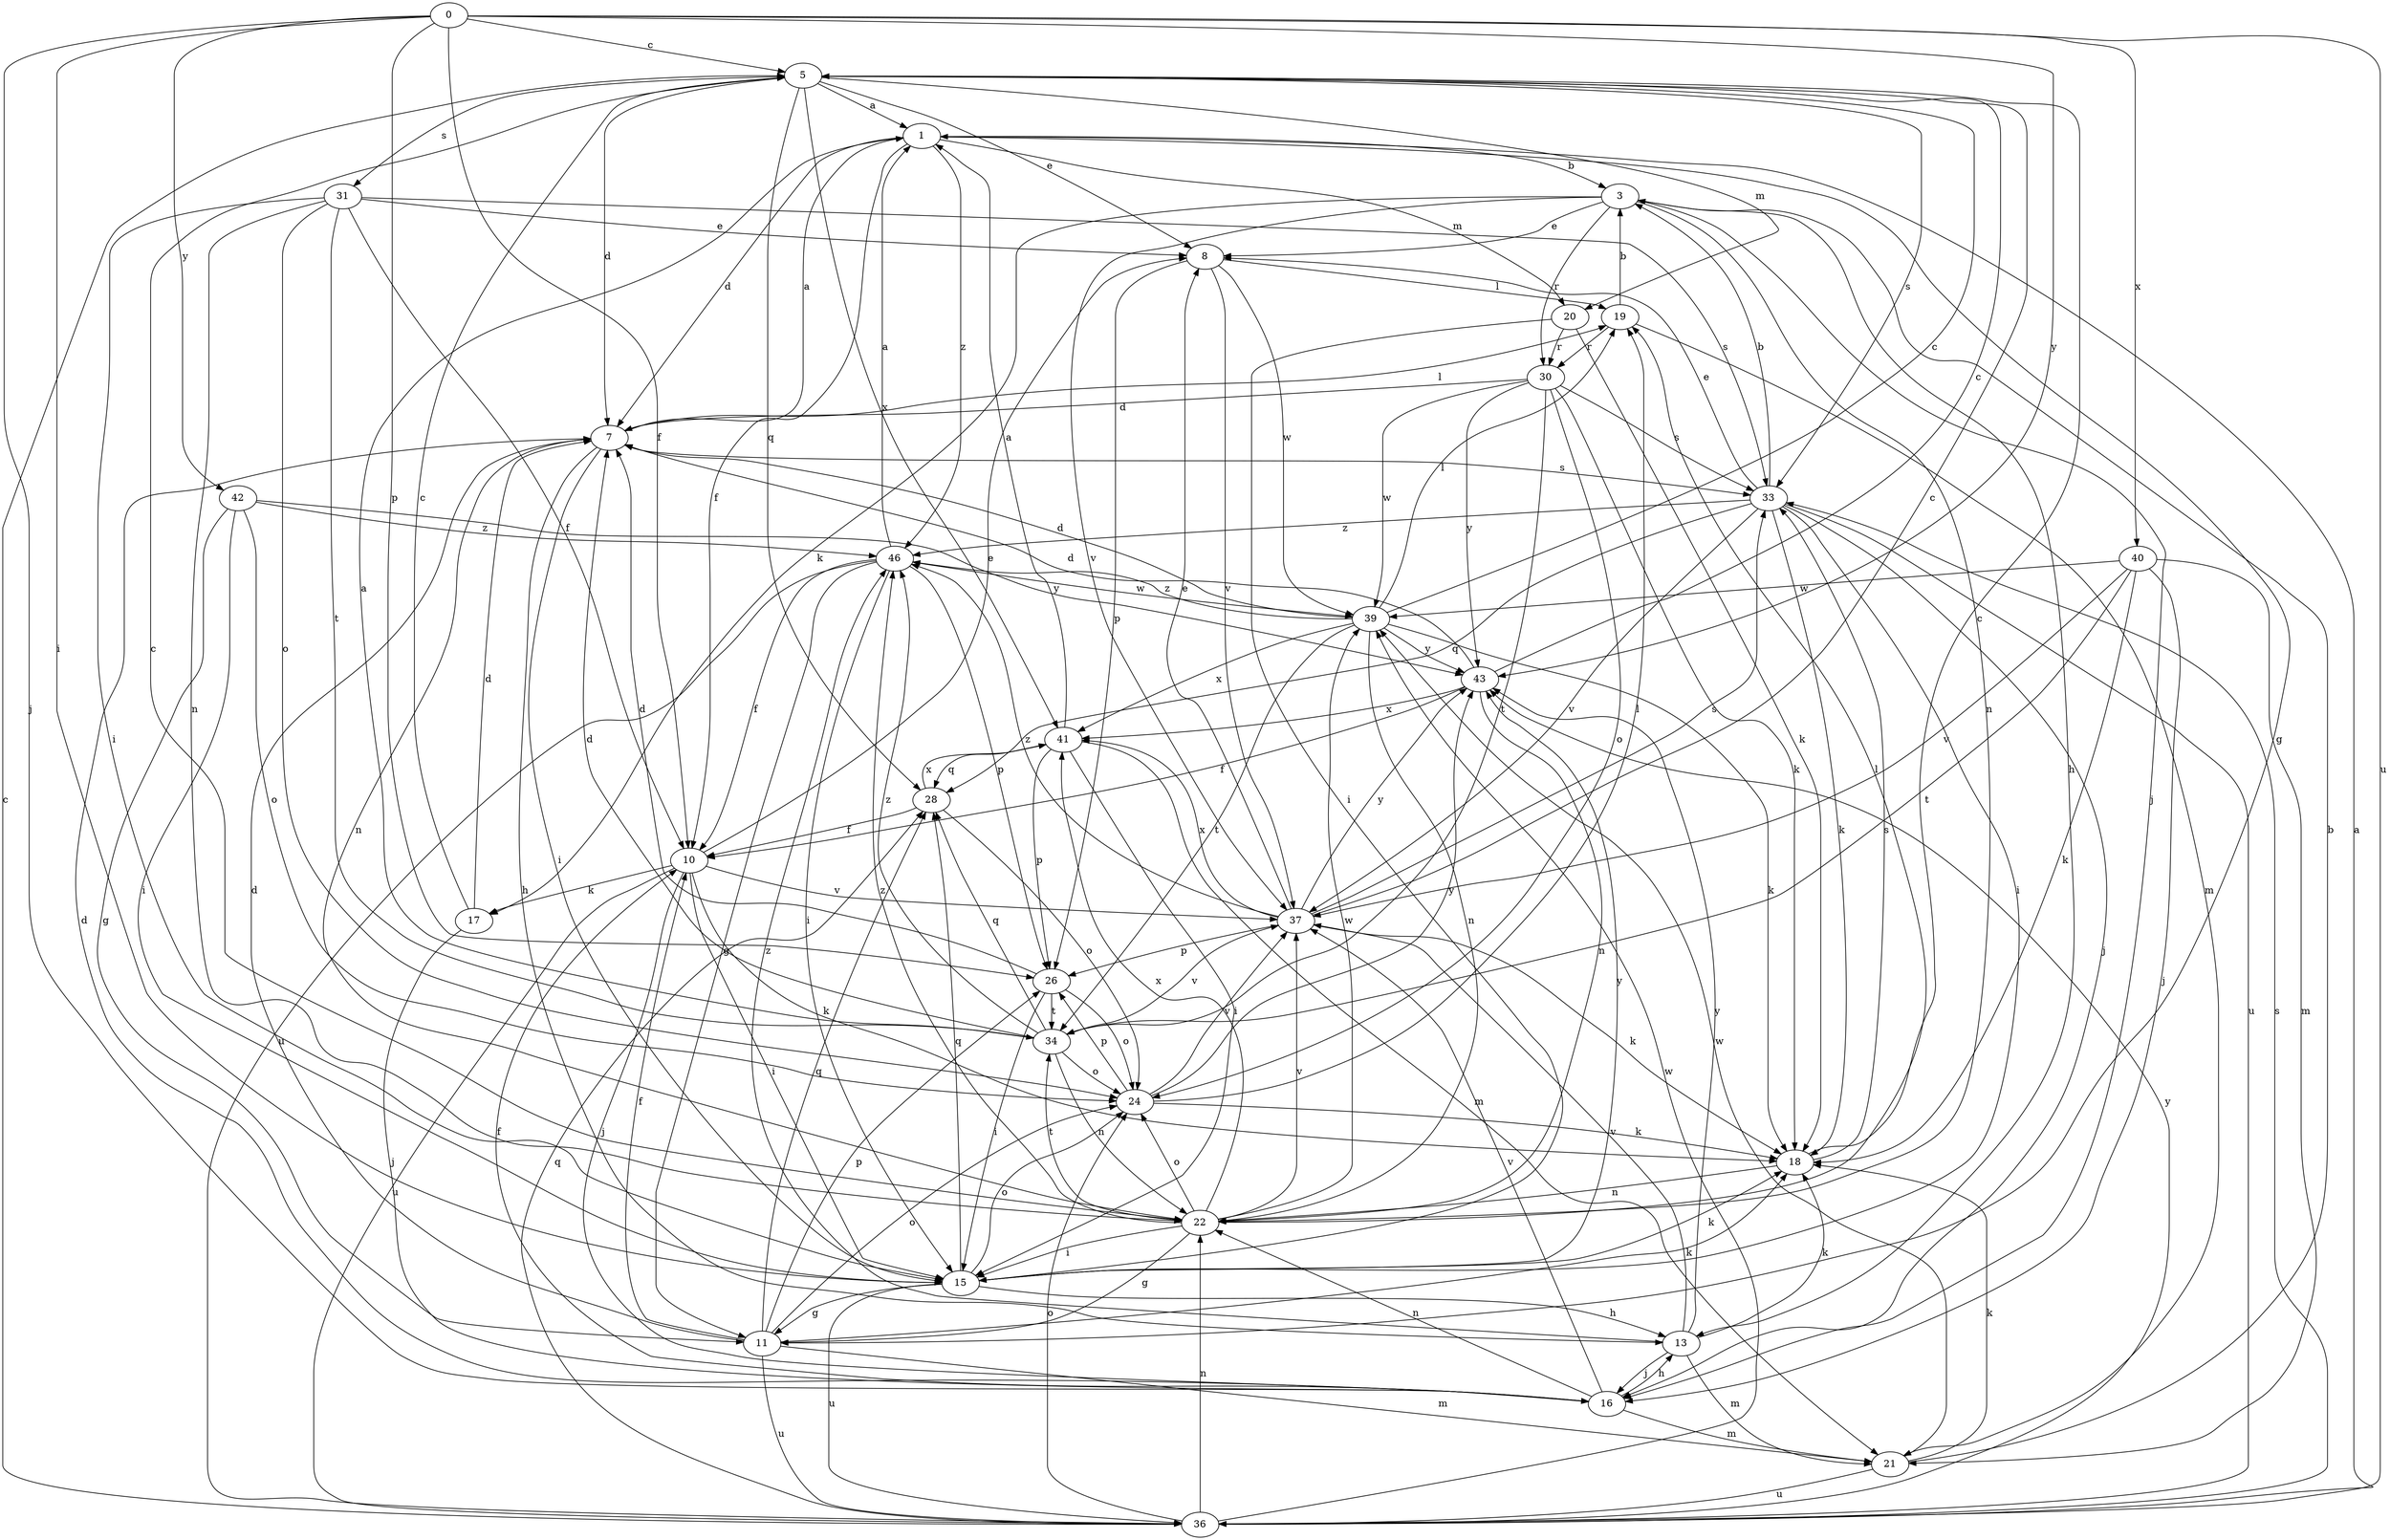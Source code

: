 strict digraph  {
0;
1;
3;
5;
7;
8;
10;
11;
13;
15;
16;
17;
18;
19;
20;
21;
22;
24;
26;
28;
30;
31;
33;
34;
36;
37;
39;
40;
41;
42;
43;
46;
0 -> 5  [label=c];
0 -> 10  [label=f];
0 -> 15  [label=i];
0 -> 16  [label=j];
0 -> 26  [label=p];
0 -> 36  [label=u];
0 -> 40  [label=x];
0 -> 42  [label=y];
0 -> 43  [label=y];
1 -> 3  [label=b];
1 -> 7  [label=d];
1 -> 10  [label=f];
1 -> 11  [label=g];
1 -> 20  [label=m];
1 -> 46  [label=z];
3 -> 8  [label=e];
3 -> 13  [label=h];
3 -> 16  [label=j];
3 -> 17  [label=k];
3 -> 22  [label=n];
3 -> 30  [label=r];
3 -> 37  [label=v];
5 -> 1  [label=a];
5 -> 7  [label=d];
5 -> 8  [label=e];
5 -> 20  [label=m];
5 -> 28  [label=q];
5 -> 31  [label=s];
5 -> 33  [label=s];
5 -> 41  [label=x];
7 -> 1  [label=a];
7 -> 13  [label=h];
7 -> 15  [label=i];
7 -> 19  [label=l];
7 -> 22  [label=n];
7 -> 33  [label=s];
8 -> 19  [label=l];
8 -> 26  [label=p];
8 -> 37  [label=v];
8 -> 39  [label=w];
10 -> 8  [label=e];
10 -> 15  [label=i];
10 -> 16  [label=j];
10 -> 17  [label=k];
10 -> 18  [label=k];
10 -> 36  [label=u];
10 -> 37  [label=v];
11 -> 7  [label=d];
11 -> 10  [label=f];
11 -> 18  [label=k];
11 -> 21  [label=m];
11 -> 24  [label=o];
11 -> 26  [label=p];
11 -> 28  [label=q];
11 -> 36  [label=u];
13 -> 16  [label=j];
13 -> 18  [label=k];
13 -> 21  [label=m];
13 -> 37  [label=v];
13 -> 43  [label=y];
13 -> 46  [label=z];
15 -> 11  [label=g];
15 -> 13  [label=h];
15 -> 18  [label=k];
15 -> 24  [label=o];
15 -> 28  [label=q];
15 -> 36  [label=u];
15 -> 43  [label=y];
16 -> 7  [label=d];
16 -> 10  [label=f];
16 -> 13  [label=h];
16 -> 21  [label=m];
16 -> 22  [label=n];
16 -> 37  [label=v];
17 -> 5  [label=c];
17 -> 7  [label=d];
17 -> 16  [label=j];
18 -> 5  [label=c];
18 -> 22  [label=n];
18 -> 33  [label=s];
19 -> 3  [label=b];
19 -> 21  [label=m];
19 -> 30  [label=r];
20 -> 15  [label=i];
20 -> 18  [label=k];
20 -> 30  [label=r];
21 -> 3  [label=b];
21 -> 18  [label=k];
21 -> 36  [label=u];
21 -> 39  [label=w];
22 -> 5  [label=c];
22 -> 11  [label=g];
22 -> 15  [label=i];
22 -> 19  [label=l];
22 -> 24  [label=o];
22 -> 34  [label=t];
22 -> 37  [label=v];
22 -> 39  [label=w];
22 -> 41  [label=x];
22 -> 46  [label=z];
24 -> 18  [label=k];
24 -> 19  [label=l];
24 -> 26  [label=p];
24 -> 37  [label=v];
24 -> 43  [label=y];
26 -> 7  [label=d];
26 -> 15  [label=i];
26 -> 24  [label=o];
26 -> 34  [label=t];
28 -> 10  [label=f];
28 -> 24  [label=o];
28 -> 41  [label=x];
30 -> 7  [label=d];
30 -> 18  [label=k];
30 -> 24  [label=o];
30 -> 33  [label=s];
30 -> 34  [label=t];
30 -> 39  [label=w];
30 -> 43  [label=y];
31 -> 8  [label=e];
31 -> 10  [label=f];
31 -> 15  [label=i];
31 -> 22  [label=n];
31 -> 24  [label=o];
31 -> 33  [label=s];
31 -> 34  [label=t];
33 -> 3  [label=b];
33 -> 8  [label=e];
33 -> 15  [label=i];
33 -> 16  [label=j];
33 -> 18  [label=k];
33 -> 28  [label=q];
33 -> 36  [label=u];
33 -> 37  [label=v];
33 -> 46  [label=z];
34 -> 1  [label=a];
34 -> 7  [label=d];
34 -> 22  [label=n];
34 -> 24  [label=o];
34 -> 28  [label=q];
34 -> 37  [label=v];
34 -> 46  [label=z];
36 -> 1  [label=a];
36 -> 5  [label=c];
36 -> 22  [label=n];
36 -> 24  [label=o];
36 -> 28  [label=q];
36 -> 33  [label=s];
36 -> 39  [label=w];
36 -> 43  [label=y];
37 -> 5  [label=c];
37 -> 8  [label=e];
37 -> 18  [label=k];
37 -> 26  [label=p];
37 -> 33  [label=s];
37 -> 41  [label=x];
37 -> 43  [label=y];
37 -> 46  [label=z];
39 -> 5  [label=c];
39 -> 7  [label=d];
39 -> 18  [label=k];
39 -> 19  [label=l];
39 -> 22  [label=n];
39 -> 34  [label=t];
39 -> 41  [label=x];
39 -> 43  [label=y];
39 -> 46  [label=z];
40 -> 16  [label=j];
40 -> 18  [label=k];
40 -> 21  [label=m];
40 -> 34  [label=t];
40 -> 37  [label=v];
40 -> 39  [label=w];
41 -> 1  [label=a];
41 -> 15  [label=i];
41 -> 21  [label=m];
41 -> 26  [label=p];
41 -> 28  [label=q];
42 -> 11  [label=g];
42 -> 15  [label=i];
42 -> 24  [label=o];
42 -> 43  [label=y];
42 -> 46  [label=z];
43 -> 5  [label=c];
43 -> 7  [label=d];
43 -> 10  [label=f];
43 -> 22  [label=n];
43 -> 41  [label=x];
46 -> 1  [label=a];
46 -> 10  [label=f];
46 -> 11  [label=g];
46 -> 15  [label=i];
46 -> 26  [label=p];
46 -> 36  [label=u];
46 -> 39  [label=w];
}

